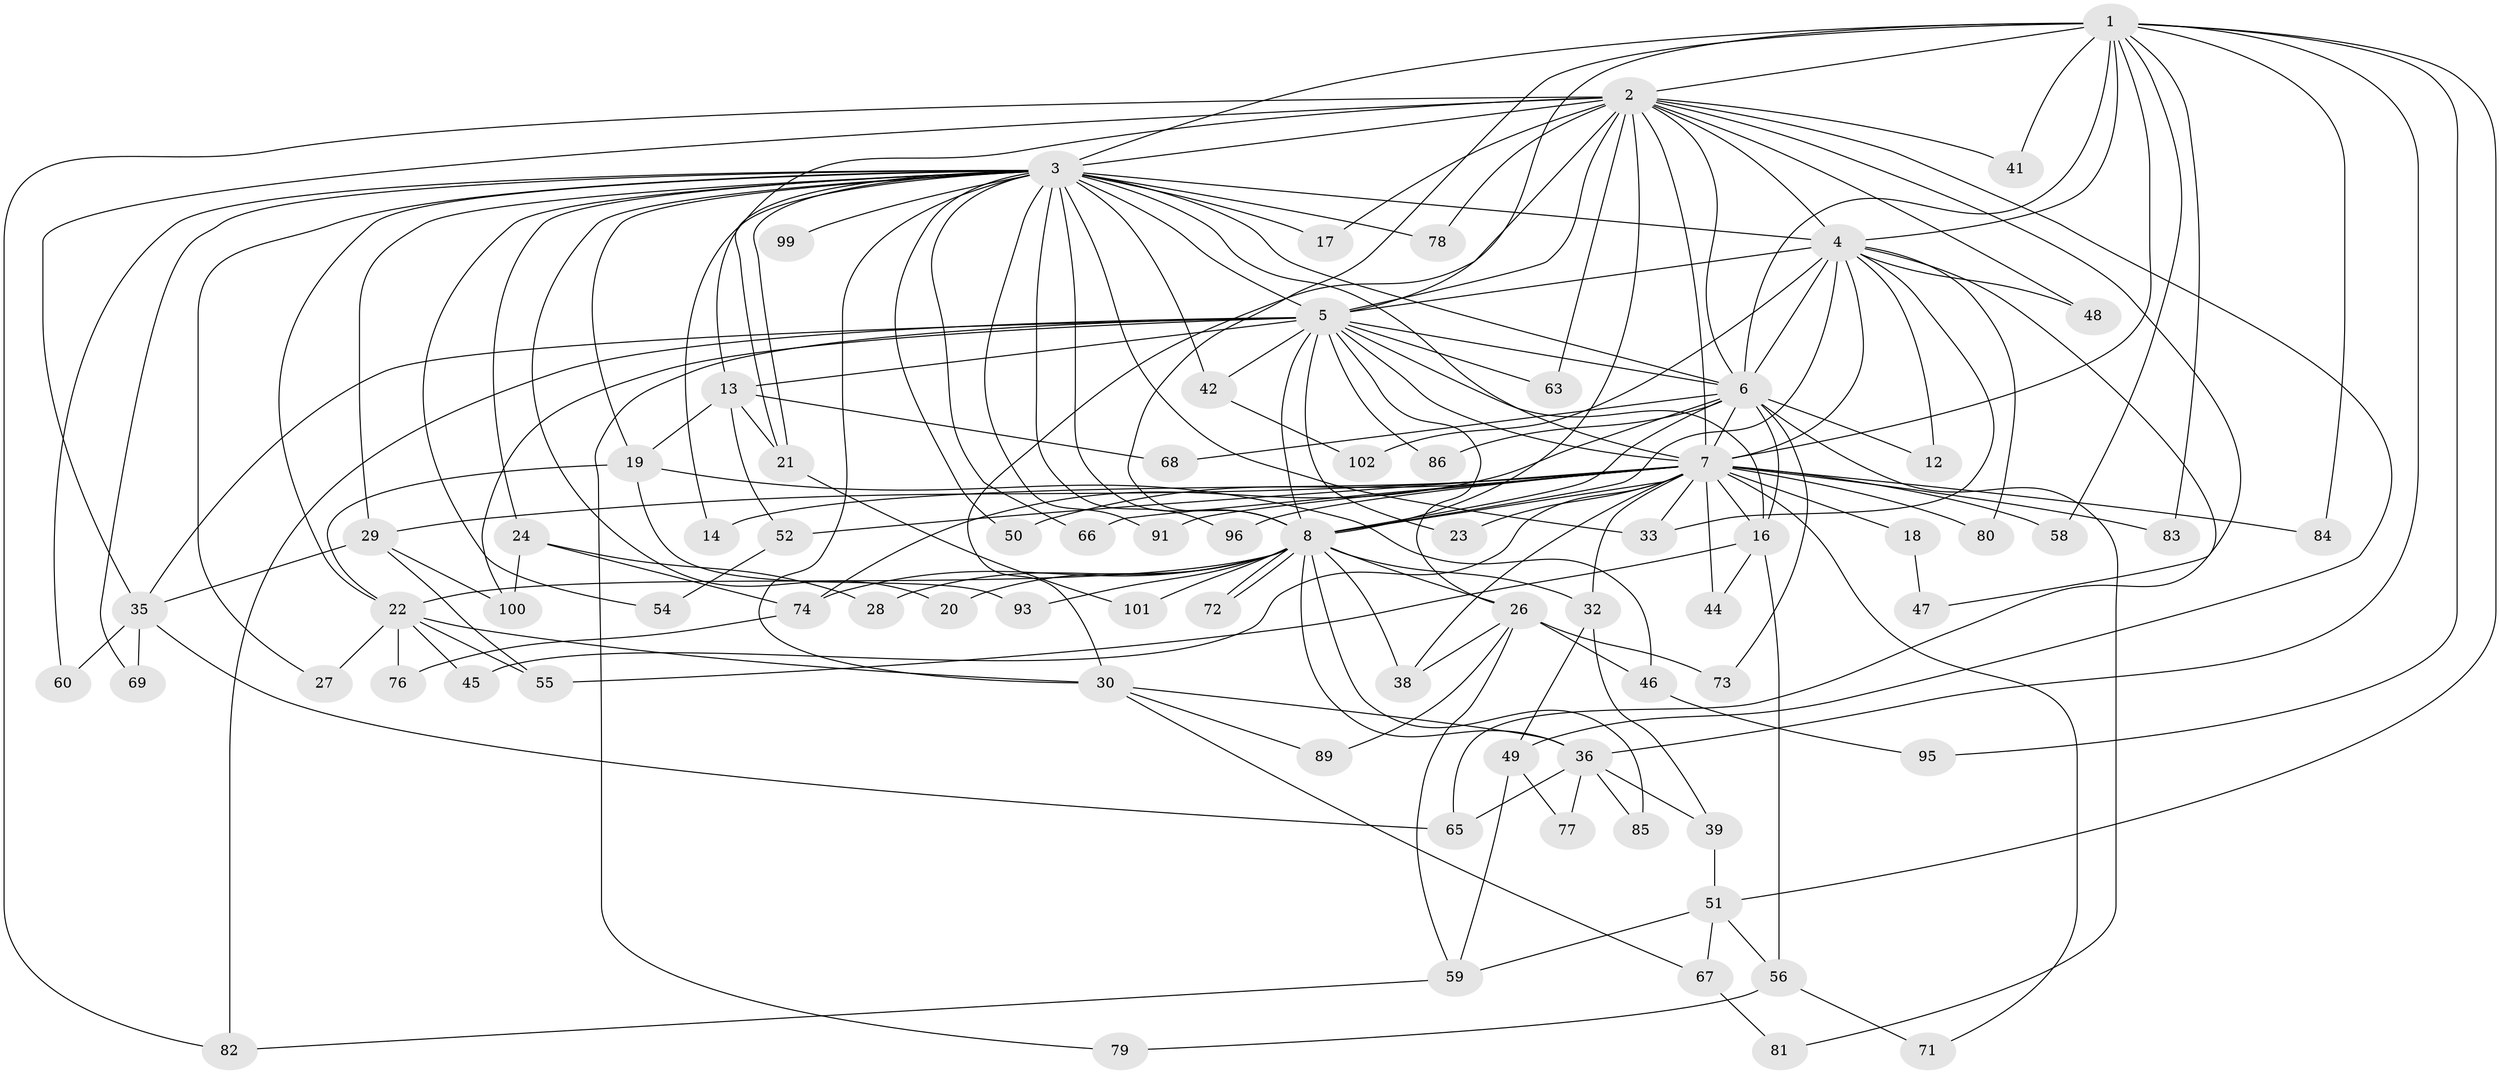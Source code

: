 // original degree distribution, {17: 0.028846153846153848, 20: 0.009615384615384616, 23: 0.009615384615384616, 13: 0.009615384615384616, 21: 0.009615384615384616, 24: 0.019230769230769232, 22: 0.009615384615384616, 2: 0.5384615384615384, 6: 0.038461538461538464, 4: 0.07692307692307693, 3: 0.16346153846153846, 5: 0.0673076923076923, 7: 0.019230769230769232}
// Generated by graph-tools (version 1.1) at 2025/11/02/27/25 16:11:05]
// undirected, 78 vertices, 179 edges
graph export_dot {
graph [start="1"]
  node [color=gray90,style=filled];
  1 [super="+11"];
  2 [super="+15"];
  3 [super="+9"];
  4 [super="+57"];
  5 [super="+64"];
  6 [super="+97"];
  7 [super="+10"];
  8 [super="+70"];
  12;
  13 [super="+75"];
  14;
  16 [super="+34"];
  17;
  18 [super="+40"];
  19 [super="+37"];
  20;
  21;
  22 [super="+25"];
  23;
  24;
  26 [super="+31"];
  27 [super="+94"];
  28;
  29;
  30 [super="+53"];
  32 [super="+103"];
  33;
  35 [super="+98"];
  36 [super="+90"];
  38 [super="+43"];
  39;
  41;
  42;
  44;
  45;
  46;
  47;
  48;
  49 [super="+62"];
  50;
  51;
  52;
  54;
  55 [super="+61"];
  56;
  58;
  59 [super="+88"];
  60;
  63;
  65 [super="+87"];
  66;
  67;
  68;
  69;
  71;
  72;
  73;
  74 [super="+92"];
  76;
  77;
  78;
  79;
  80;
  81;
  82;
  83;
  84;
  85;
  86;
  89;
  91;
  93;
  95;
  96;
  99;
  100 [super="+104"];
  101;
  102;
  1 -- 2;
  1 -- 3 [weight=3];
  1 -- 4;
  1 -- 5;
  1 -- 6;
  1 -- 7 [weight=2];
  1 -- 8;
  1 -- 36;
  1 -- 41;
  1 -- 51;
  1 -- 58;
  1 -- 83;
  1 -- 84;
  1 -- 95;
  2 -- 3 [weight=2];
  2 -- 4;
  2 -- 5;
  2 -- 6;
  2 -- 7 [weight=2];
  2 -- 8;
  2 -- 13;
  2 -- 35;
  2 -- 41;
  2 -- 47;
  2 -- 49;
  2 -- 63;
  2 -- 78;
  2 -- 82;
  2 -- 48;
  2 -- 17;
  2 -- 30;
  3 -- 4 [weight=2];
  3 -- 5 [weight=2];
  3 -- 6 [weight=2];
  3 -- 7 [weight=4];
  3 -- 8 [weight=2];
  3 -- 14;
  3 -- 19 [weight=2];
  3 -- 21;
  3 -- 21;
  3 -- 22;
  3 -- 27 [weight=2];
  3 -- 29;
  3 -- 50;
  3 -- 54;
  3 -- 69;
  3 -- 78;
  3 -- 91;
  3 -- 99 [weight=2];
  3 -- 66;
  3 -- 17;
  3 -- 20;
  3 -- 24;
  3 -- 30;
  3 -- 96;
  3 -- 33;
  3 -- 42;
  3 -- 60;
  4 -- 5;
  4 -- 6;
  4 -- 7 [weight=2];
  4 -- 8;
  4 -- 12;
  4 -- 48;
  4 -- 102;
  4 -- 80;
  4 -- 33;
  4 -- 65;
  5 -- 6;
  5 -- 7 [weight=2];
  5 -- 8;
  5 -- 13;
  5 -- 23;
  5 -- 26;
  5 -- 42;
  5 -- 63;
  5 -- 79;
  5 -- 82;
  5 -- 86;
  5 -- 100;
  5 -- 16 [weight=2];
  5 -- 35;
  6 -- 7 [weight=2];
  6 -- 8;
  6 -- 12;
  6 -- 16 [weight=2];
  6 -- 68;
  6 -- 73;
  6 -- 74;
  6 -- 81;
  6 -- 86;
  7 -- 8 [weight=3];
  7 -- 18 [weight=3];
  7 -- 32;
  7 -- 38;
  7 -- 44;
  7 -- 50;
  7 -- 58;
  7 -- 66;
  7 -- 71;
  7 -- 14;
  7 -- 16;
  7 -- 80;
  7 -- 83;
  7 -- 84;
  7 -- 23;
  7 -- 91;
  7 -- 29;
  7 -- 96;
  7 -- 33;
  7 -- 45;
  7 -- 52;
  8 -- 20;
  8 -- 26 [weight=2];
  8 -- 28;
  8 -- 32 [weight=2];
  8 -- 36;
  8 -- 38;
  8 -- 72;
  8 -- 72;
  8 -- 74;
  8 -- 85;
  8 -- 93;
  8 -- 101;
  8 -- 22;
  13 -- 52;
  13 -- 68;
  13 -- 19;
  13 -- 21;
  16 -- 56;
  16 -- 44;
  16 -- 55;
  18 -- 47;
  19 -- 22;
  19 -- 46;
  19 -- 93;
  21 -- 101;
  22 -- 45;
  22 -- 55;
  22 -- 76;
  22 -- 30;
  22 -- 27;
  24 -- 28;
  24 -- 100;
  24 -- 74;
  26 -- 59;
  26 -- 89;
  26 -- 73;
  26 -- 46;
  26 -- 38;
  29 -- 35;
  29 -- 55;
  29 -- 100;
  30 -- 67;
  30 -- 36;
  30 -- 89;
  32 -- 39;
  32 -- 49;
  35 -- 60;
  35 -- 69;
  35 -- 65;
  36 -- 39;
  36 -- 65;
  36 -- 77;
  36 -- 85;
  39 -- 51;
  42 -- 102;
  46 -- 95;
  49 -- 77;
  49 -- 59;
  51 -- 56;
  51 -- 59;
  51 -- 67;
  52 -- 54;
  56 -- 71;
  56 -- 79;
  59 -- 82;
  67 -- 81;
  74 -- 76;
}
